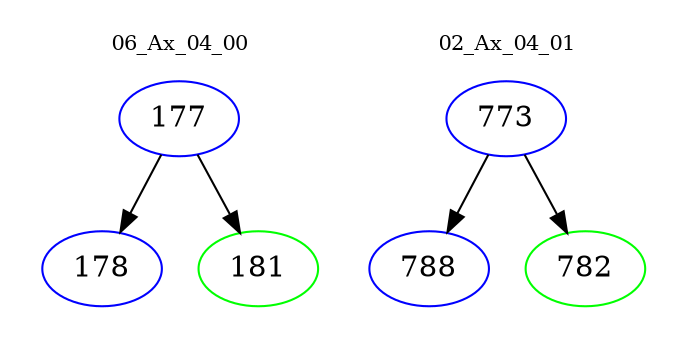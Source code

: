 digraph{
subgraph cluster_0 {
color = white
label = "06_Ax_04_00";
fontsize=10;
T0_177 [label="177", color="blue"]
T0_177 -> T0_178 [color="black"]
T0_178 [label="178", color="blue"]
T0_177 -> T0_181 [color="black"]
T0_181 [label="181", color="green"]
}
subgraph cluster_1 {
color = white
label = "02_Ax_04_01";
fontsize=10;
T1_773 [label="773", color="blue"]
T1_773 -> T1_788 [color="black"]
T1_788 [label="788", color="blue"]
T1_773 -> T1_782 [color="black"]
T1_782 [label="782", color="green"]
}
}
